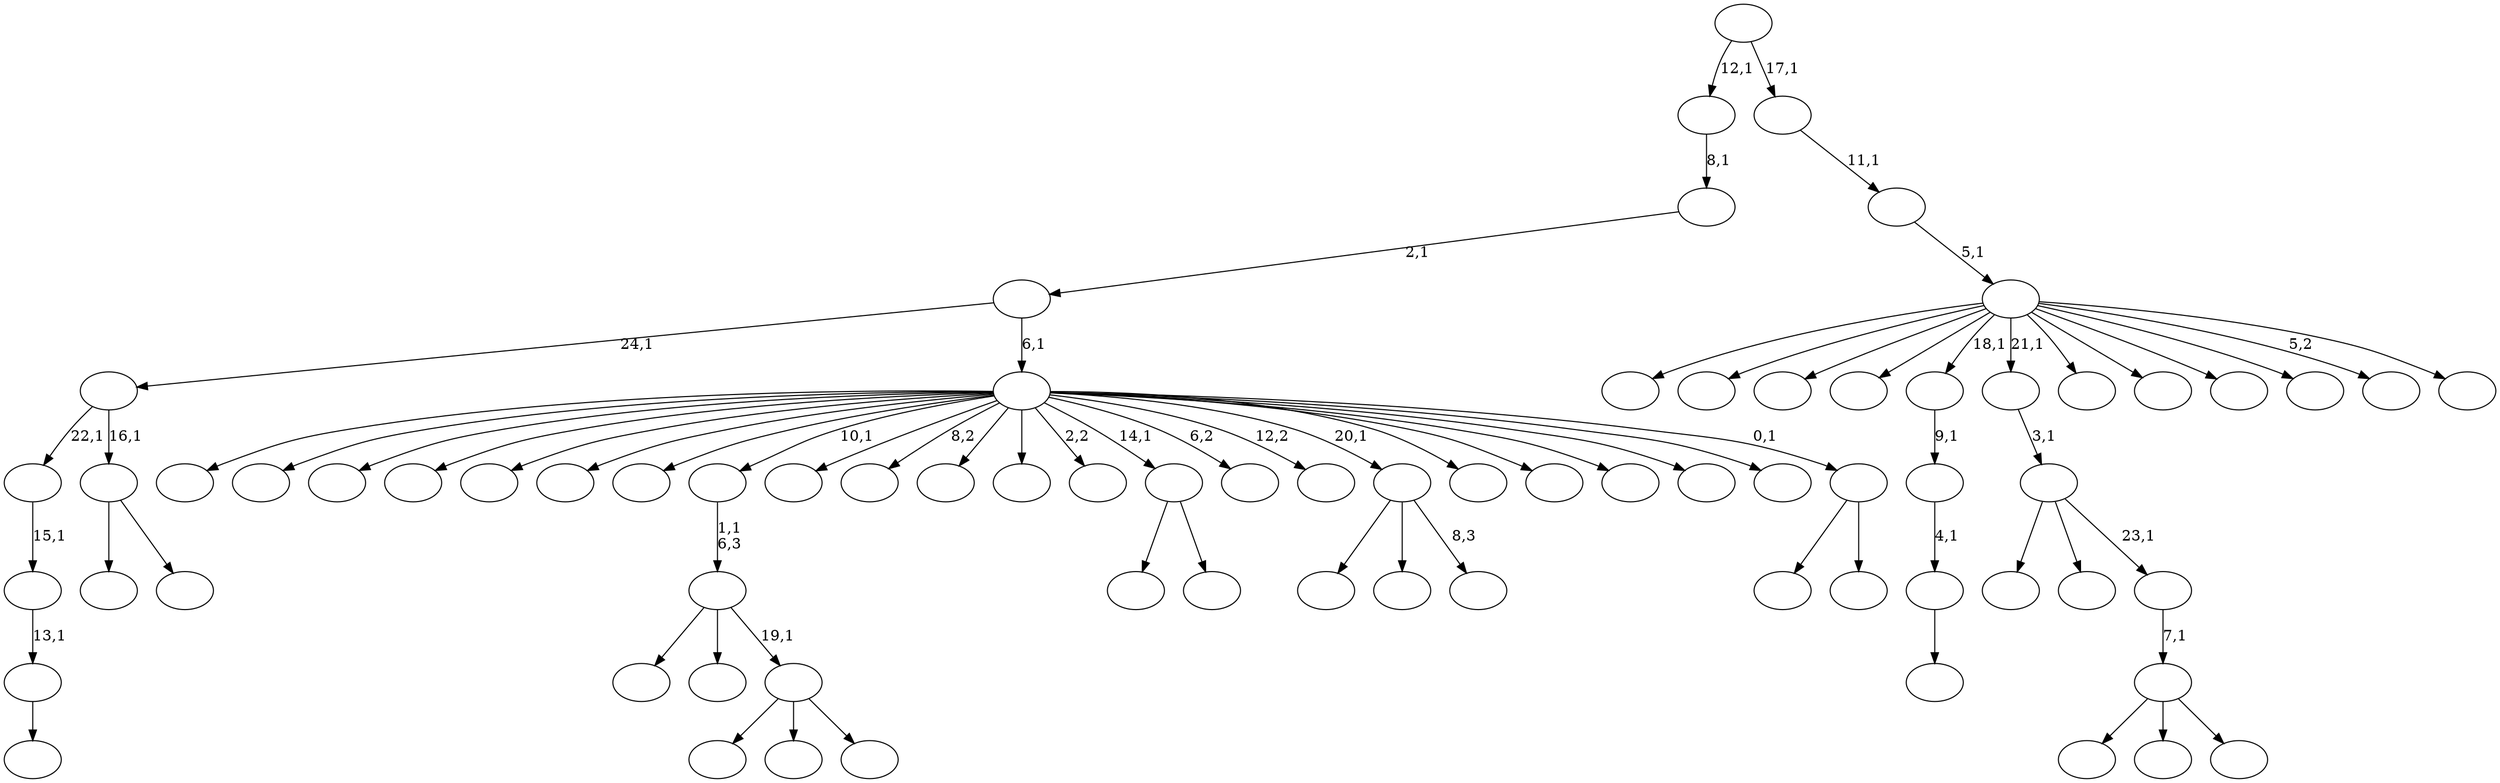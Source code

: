 digraph T {
	75 [label=""]
	74 [label=""]
	73 [label=""]
	72 [label=""]
	71 [label=""]
	70 [label=""]
	69 [label=""]
	68 [label=""]
	67 [label=""]
	66 [label=""]
	65 [label=""]
	64 [label=""]
	63 [label=""]
	62 [label=""]
	61 [label=""]
	60 [label=""]
	59 [label=""]
	58 [label=""]
	57 [label=""]
	56 [label=""]
	55 [label=""]
	54 [label=""]
	53 [label=""]
	52 [label=""]
	51 [label=""]
	50 [label=""]
	49 [label=""]
	48 [label=""]
	47 [label=""]
	46 [label=""]
	45 [label=""]
	44 [label=""]
	43 [label=""]
	42 [label=""]
	41 [label=""]
	40 [label=""]
	39 [label=""]
	38 [label=""]
	37 [label=""]
	36 [label=""]
	35 [label=""]
	34 [label=""]
	33 [label=""]
	32 [label=""]
	31 [label=""]
	30 [label=""]
	29 [label=""]
	28 [label=""]
	27 [label=""]
	26 [label=""]
	25 [label=""]
	24 [label=""]
	23 [label=""]
	22 [label=""]
	21 [label=""]
	20 [label=""]
	19 [label=""]
	18 [label=""]
	17 [label=""]
	16 [label=""]
	15 [label=""]
	14 [label=""]
	13 [label=""]
	12 [label=""]
	11 [label=""]
	10 [label=""]
	9 [label=""]
	8 [label=""]
	7 [label=""]
	6 [label=""]
	5 [label=""]
	4 [label=""]
	3 [label=""]
	2 [label=""]
	1 [label=""]
	0 [label=""]
	69 -> 70 [label=""]
	68 -> 69 [label="13,1"]
	67 -> 68 [label="15,1"]
	50 -> 75 [label=""]
	50 -> 58 [label=""]
	50 -> 51 [label=""]
	49 -> 74 [label=""]
	49 -> 54 [label=""]
	49 -> 50 [label="19,1"]
	48 -> 49 [label="1,1\n6,3"]
	40 -> 41 [label=""]
	39 -> 40 [label="4,1"]
	38 -> 39 [label="9,1"]
	33 -> 52 [label=""]
	33 -> 34 [label=""]
	29 -> 57 [label=""]
	29 -> 53 [label=""]
	29 -> 30 [label="8,3"]
	27 -> 72 [label=""]
	27 -> 66 [label=""]
	27 -> 28 [label=""]
	26 -> 27 [label="7,1"]
	25 -> 64 [label=""]
	25 -> 47 [label=""]
	25 -> 26 [label="23,1"]
	24 -> 25 [label="3,1"]
	22 -> 37 [label=""]
	22 -> 23 [label=""]
	21 -> 67 [label="22,1"]
	21 -> 22 [label="16,1"]
	9 -> 60 [label=""]
	9 -> 10 [label=""]
	8 -> 73 [label=""]
	8 -> 63 [label=""]
	8 -> 62 [label=""]
	8 -> 61 [label=""]
	8 -> 59 [label=""]
	8 -> 56 [label=""]
	8 -> 55 [label=""]
	8 -> 48 [label="10,1"]
	8 -> 46 [label=""]
	8 -> 45 [label="8,2"]
	8 -> 42 [label=""]
	8 -> 36 [label=""]
	8 -> 35 [label="2,2"]
	8 -> 33 [label="14,1"]
	8 -> 32 [label="6,2"]
	8 -> 31 [label="12,2"]
	8 -> 29 [label="20,1"]
	8 -> 20 [label=""]
	8 -> 17 [label=""]
	8 -> 16 [label=""]
	8 -> 14 [label=""]
	8 -> 12 [label=""]
	8 -> 9 [label="0,1"]
	7 -> 21 [label="24,1"]
	7 -> 8 [label="6,1"]
	6 -> 7 [label="2,1"]
	5 -> 6 [label="8,1"]
	3 -> 71 [label=""]
	3 -> 65 [label=""]
	3 -> 44 [label=""]
	3 -> 43 [label=""]
	3 -> 38 [label="18,1"]
	3 -> 24 [label="21,1"]
	3 -> 19 [label=""]
	3 -> 18 [label=""]
	3 -> 15 [label=""]
	3 -> 13 [label=""]
	3 -> 11 [label="5,2"]
	3 -> 4 [label=""]
	2 -> 3 [label="5,1"]
	1 -> 2 [label="11,1"]
	0 -> 5 [label="12,1"]
	0 -> 1 [label="17,1"]
}
